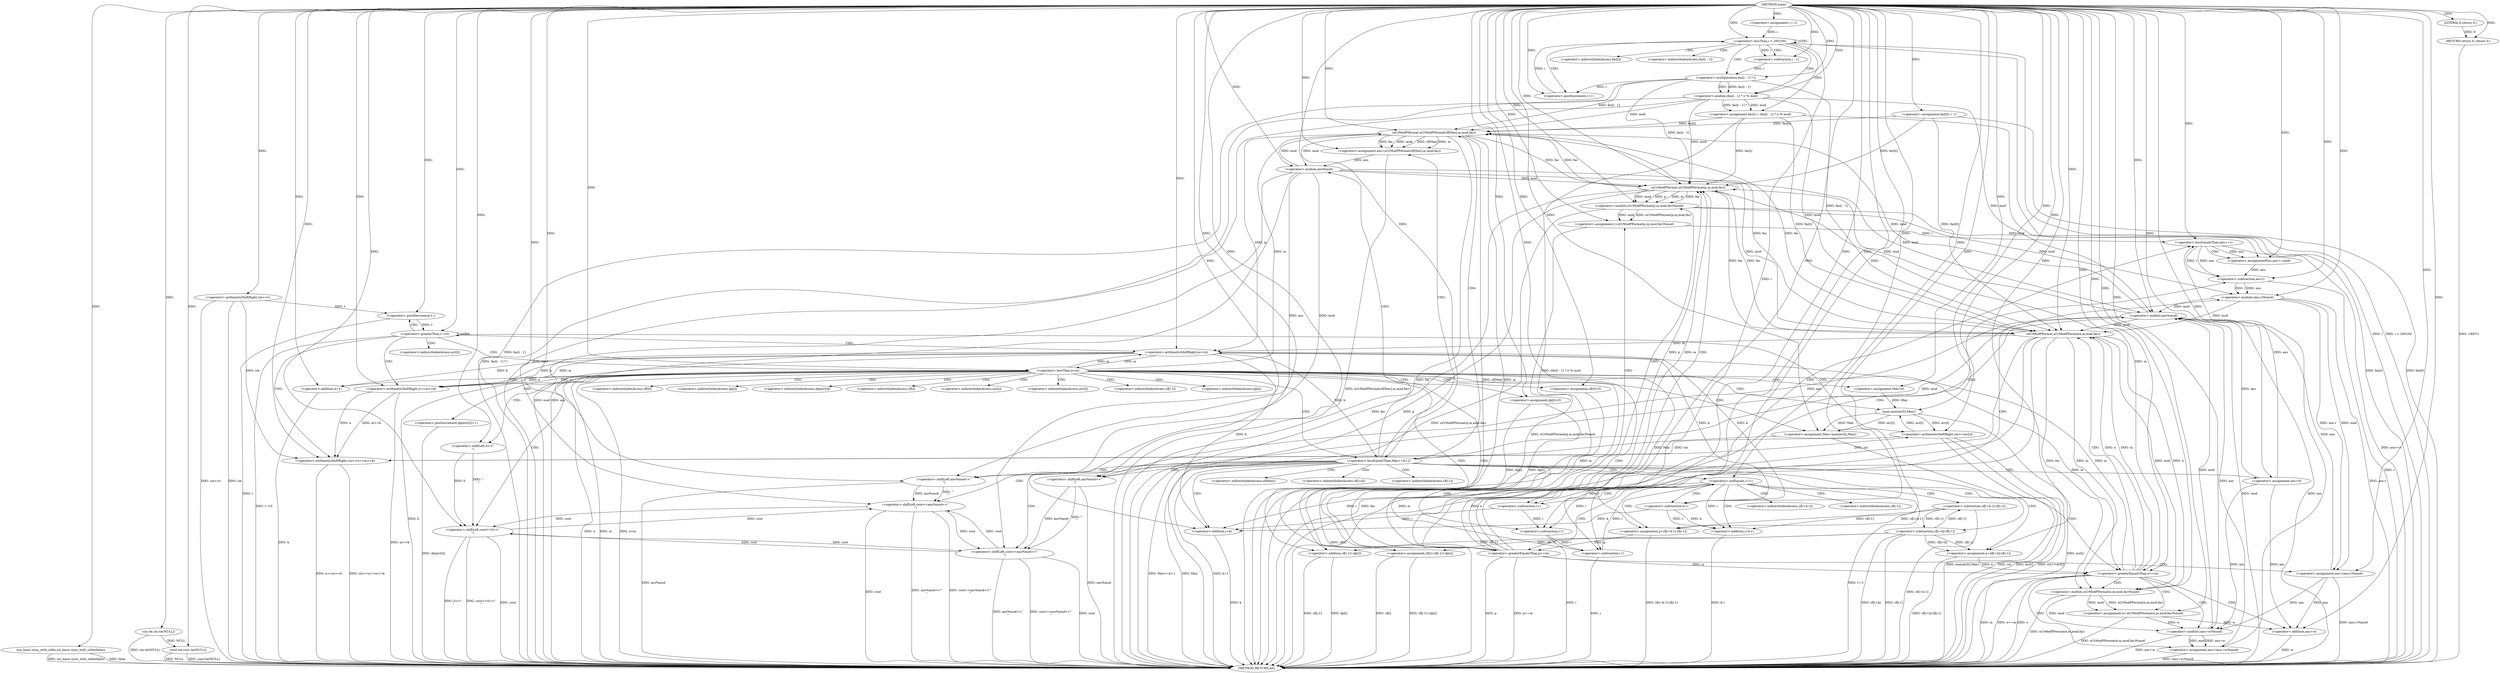 digraph "main" {  
"1000434" [label = "(METHOD,main)" ]
"1000683" [label = "(METHOD_RETURN,int)" ]
"1000436" [label = "(ios_base::sync_with_stdio,ios_base::sync_with_stdio(false))" ]
"1000438" [label = "(cin.tie,cin.tie(NULL))" ]
"1000440" [label = "(cout.tie,cout.tie(NULL))" ]
"1000443" [label = "(<operator>.assignment,fac[0] = 1)" ]
"1000473" [label = "(<operator>.arithmeticShiftRight,cin>>t)" ]
"1000681" [label = "(RETURN,return 0;,return 0;)" ]
"1000450" [label = "(<operator>.assignment,i = 1)" ]
"1000453" [label = "(<operator>.lessThan,i < 200100)" ]
"1000456" [label = "(<operator>.postIncrement,i++)" ]
"1000477" [label = "(<operator>.greaterThan,t-->0)" ]
"1000682" [label = "(LITERAL,0,return 0;)" ]
"1000459" [label = "(<operator>.assignment,fac[i] = (fac[i - 1] * i) % mod)" ]
"1000485" [label = "(<operator>.arithmeticShiftRight,cin>>n>>m>>k)" ]
"1000511" [label = "(<operator>.assignment,Max=0)" ]
"1000537" [label = "(<operator>.assignment,cf[0]=0)" ]
"1000478" [label = "(<operator>.postDecrement,t--)" ]
"1000494" [label = "(<operator>.arithmeticShiftRight,cin>>arr[i])" ]
"1000500" [label = "(<operator>.lessThan,n<m)" ]
"1000515" [label = "(<operator>.assignment,Max=max(arr[i],Max))" ]
"1000524" [label = "(<operator>.assignment,dp[i]=0)" ]
"1000530" [label = "(<operator>.postIncrement,dp[arr[i]]++)" ]
"1000543" [label = "(<operator>.assignment,cf[i]=cf[i-1]+dp[i])" ]
"1000557" [label = "(<operator>.lessEqualsThan,Max<=k+1)" ]
"1000463" [label = "(<operator>.modulo,(fac[i - 1] * i) % mod)" ]
"1000487" [label = "(<operator>.arithmeticShiftRight,n>>m>>k)" ]
"1000504" [label = "(<operator>.shiftLeft,cout<<0<<\"\n\")" ]
"1000564" [label = "(<operator>.assignment,ans=nCrModPFermat(cf[Max],m,mod,fac))" ]
"1000573" [label = "(<operator>.shiftLeft,cout<<ans%mod<<\"\n\")" ]
"1000464" [label = "(<operator>.multiplication,fac[i - 1] * i)" ]
"1000489" [label = "(<operator>.arithmeticShiftRight,m>>k)" ]
"1000517" [label = "(max,max(arr[i],Max))" ]
"1000547" [label = "(<operator>.addition,cf[i-1]+dp[i])" ]
"1000559" [label = "(<operator>.addition,k+1)" ]
"1000583" [label = "(<operator>.assignment,ans=0)" ]
"1000674" [label = "(<operator>.shiftLeft,cout<<ans%mod<<\"\n\")" ]
"1000506" [label = "(<operator>.shiftLeft,0<<\"\n\")" ]
"1000566" [label = "(nCrModPFermat,nCrModPFermat(cf[Max],m,mod,fac))" ]
"1000575" [label = "(<operator>.shiftLeft,ans%mod<<\"\n\")" ]
"1000639" [label = "(<operator>.assignment,e=cf[i+k]-cf[i-1])" ]
"1000467" [label = "(<operator>.subtraction,i - 1)" ]
"1000550" [label = "(<operator>.subtraction,i-1)" ]
"1000576" [label = "(<operator>.modulo,ans%mod)" ]
"1000588" [label = "(<operator>.notEquals,i!=1)" ]
"1000653" [label = "(<operator>.greaterEqualsThan,e>=m)" ]
"1000676" [label = "(<operator>.shiftLeft,ans%mod<<\"\n\")" ]
"1000593" [label = "(<operator>.assignment,p=cf[i+k-1]-cf[i-1])" ]
"1000641" [label = "(<operator>.subtraction,cf[i+k]-cf[i-1])" ]
"1000658" [label = "(<operator>.assignment,w=nCrModPFermat(e,m,mod,fac)%mod)" ]
"1000667" [label = "(<operator>.assignment,ans=(ans+w)%mod)" ]
"1000677" [label = "(<operator>.modulo,ans%mod)" ]
"1000609" [label = "(<operator>.greaterEqualsThan,p>=m)" ]
"1000595" [label = "(<operator>.subtraction,cf[i+k-1]-cf[i-1])" ]
"1000614" [label = "(<operator>.assignment,r=nCrModPFermat(p,m,mod,fac)%mod)" ]
"1000631" [label = "(<operator>.assignment,ans=(ans-r)%mod)" ]
"1000644" [label = "(<operator>.addition,i+k)" ]
"1000649" [label = "(<operator>.subtraction,i-1)" ]
"1000660" [label = "(<operator>.modulo,nCrModPFermat(e,m,mod,fac)%mod)" ]
"1000669" [label = "(<operator>.modulo,(ans+w)%mod)" ]
"1000624" [label = "(<operator>.lessEqualsThan,ans<=r)" ]
"1000661" [label = "(nCrModPFermat,nCrModPFermat(e,m,mod,fac))" ]
"1000670" [label = "(<operator>.addition,ans+w)" ]
"1000598" [label = "(<operator>.addition,i+k-1)" ]
"1000605" [label = "(<operator>.subtraction,i-1)" ]
"1000616" [label = "(<operator>.modulo,nCrModPFermat(p,m,mod,fac)%mod)" ]
"1000628" [label = "(<operator>.assignmentPlus,ans+=mod)" ]
"1000633" [label = "(<operator>.modulo,(ans-r)%mod)" ]
"1000600" [label = "(<operator>.subtraction,k-1)" ]
"1000617" [label = "(nCrModPFermat,nCrModPFermat(p,m,mod,fac))" ]
"1000634" [label = "(<operator>.subtraction,ans-r)" ]
"1000460" [label = "(<operator>.indirectIndexAccess,fac[i])" ]
"1000538" [label = "(<operator>.indirectIndexAccess,cf[0])" ]
"1000496" [label = "(<operator>.indirectIndexAccess,arr[i])" ]
"1000525" [label = "(<operator>.indirectIndexAccess,dp[i])" ]
"1000531" [label = "(<operator>.indirectIndexAccess,dp[arr[i]])" ]
"1000544" [label = "(<operator>.indirectIndexAccess,cf[i])" ]
"1000465" [label = "(<operator>.indirectIndexAccess,fac[i - 1])" ]
"1000518" [label = "(<operator>.indirectIndexAccess,arr[i])" ]
"1000533" [label = "(<operator>.indirectIndexAccess,arr[i])" ]
"1000548" [label = "(<operator>.indirectIndexAccess,cf[i-1])" ]
"1000553" [label = "(<operator>.indirectIndexAccess,dp[i])" ]
"1000567" [label = "(<operator>.indirectIndexAccess,cf[Max])" ]
"1000642" [label = "(<operator>.indirectIndexAccess,cf[i+k])" ]
"1000647" [label = "(<operator>.indirectIndexAccess,cf[i-1])" ]
"1000596" [label = "(<operator>.indirectIndexAccess,cf[i+k-1])" ]
"1000603" [label = "(<operator>.indirectIndexAccess,cf[i-1])" ]
  "1000681" -> "1000683"  [ label = "DDG: <RET>"] 
  "1000436" -> "1000683"  [ label = "DDG: ios_base::sync_with_stdio(false)"] 
  "1000438" -> "1000683"  [ label = "DDG: cin.tie(NULL)"] 
  "1000440" -> "1000683"  [ label = "DDG: NULL"] 
  "1000440" -> "1000683"  [ label = "DDG: cout.tie(NULL)"] 
  "1000443" -> "1000683"  [ label = "DDG: fac[0]"] 
  "1000453" -> "1000683"  [ label = "DDG: i"] 
  "1000453" -> "1000683"  [ label = "DDG: i < 200100"] 
  "1000473" -> "1000683"  [ label = "DDG: cin"] 
  "1000473" -> "1000683"  [ label = "DDG: cin>>t"] 
  "1000478" -> "1000683"  [ label = "DDG: t"] 
  "1000477" -> "1000683"  [ label = "DDG: t-->0"] 
  "1000489" -> "1000683"  [ label = "DDG: k"] 
  "1000487" -> "1000683"  [ label = "DDG: m>>k"] 
  "1000485" -> "1000683"  [ label = "DDG: n>>m>>k"] 
  "1000485" -> "1000683"  [ label = "DDG: cin>>n>>m>>k"] 
  "1000494" -> "1000683"  [ label = "DDG: cin"] 
  "1000494" -> "1000683"  [ label = "DDG: arr[i]"] 
  "1000494" -> "1000683"  [ label = "DDG: cin>>arr[i]"] 
  "1000500" -> "1000683"  [ label = "DDG: n"] 
  "1000500" -> "1000683"  [ label = "DDG: m"] 
  "1000500" -> "1000683"  [ label = "DDG: n<m"] 
  "1000517" -> "1000683"  [ label = "DDG: arr[i]"] 
  "1000515" -> "1000683"  [ label = "DDG: max(arr[i],Max)"] 
  "1000530" -> "1000683"  [ label = "DDG: dp[arr[i]]"] 
  "1000537" -> "1000683"  [ label = "DDG: cf[0]"] 
  "1000543" -> "1000683"  [ label = "DDG: cf[i]"] 
  "1000550" -> "1000683"  [ label = "DDG: i"] 
  "1000547" -> "1000683"  [ label = "DDG: cf[i-1]"] 
  "1000547" -> "1000683"  [ label = "DDG: dp[i]"] 
  "1000543" -> "1000683"  [ label = "DDG: cf[i-1]+dp[i]"] 
  "1000557" -> "1000683"  [ label = "DDG: Max"] 
  "1000559" -> "1000683"  [ label = "DDG: k"] 
  "1000557" -> "1000683"  [ label = "DDG: k+1"] 
  "1000557" -> "1000683"  [ label = "DDG: Max<=k+1"] 
  "1000588" -> "1000683"  [ label = "DDG: i!=1"] 
  "1000598" -> "1000683"  [ label = "DDG: k-1"] 
  "1000595" -> "1000683"  [ label = "DDG: cf[i+k-1]"] 
  "1000593" -> "1000683"  [ label = "DDG: cf[i+k-1]-cf[i-1]"] 
  "1000609" -> "1000683"  [ label = "DDG: p"] 
  "1000609" -> "1000683"  [ label = "DDG: p>=m"] 
  "1000617" -> "1000683"  [ label = "DDG: p"] 
  "1000617" -> "1000683"  [ label = "DDG: fac"] 
  "1000616" -> "1000683"  [ label = "DDG: nCrModPFermat(p,m,mod,fac)"] 
  "1000614" -> "1000683"  [ label = "DDG: nCrModPFermat(p,m,mod,fac)%mod"] 
  "1000624" -> "1000683"  [ label = "DDG: ans<=r"] 
  "1000634" -> "1000683"  [ label = "DDG: r"] 
  "1000633" -> "1000683"  [ label = "DDG: ans-r"] 
  "1000631" -> "1000683"  [ label = "DDG: (ans-r)%mod"] 
  "1000644" -> "1000683"  [ label = "DDG: k"] 
  "1000641" -> "1000683"  [ label = "DDG: cf[i+k]"] 
  "1000649" -> "1000683"  [ label = "DDG: i"] 
  "1000641" -> "1000683"  [ label = "DDG: cf[i-1]"] 
  "1000639" -> "1000683"  [ label = "DDG: cf[i+k]-cf[i-1]"] 
  "1000653" -> "1000683"  [ label = "DDG: e"] 
  "1000653" -> "1000683"  [ label = "DDG: m"] 
  "1000653" -> "1000683"  [ label = "DDG: e>=m"] 
  "1000661" -> "1000683"  [ label = "DDG: e"] 
  "1000661" -> "1000683"  [ label = "DDG: m"] 
  "1000661" -> "1000683"  [ label = "DDG: fac"] 
  "1000660" -> "1000683"  [ label = "DDG: nCrModPFermat(e,m,mod,fac)"] 
  "1000658" -> "1000683"  [ label = "DDG: nCrModPFermat(e,m,mod,fac)%mod"] 
  "1000670" -> "1000683"  [ label = "DDG: w"] 
  "1000669" -> "1000683"  [ label = "DDG: ans+w"] 
  "1000667" -> "1000683"  [ label = "DDG: (ans+w)%mod"] 
  "1000674" -> "1000683"  [ label = "DDG: cout"] 
  "1000677" -> "1000683"  [ label = "DDG: ans"] 
  "1000677" -> "1000683"  [ label = "DDG: mod"] 
  "1000676" -> "1000683"  [ label = "DDG: ans%mod"] 
  "1000674" -> "1000683"  [ label = "DDG: ans%mod<<\"\n\""] 
  "1000674" -> "1000683"  [ label = "DDG: cout<<ans%mod<<\"\n\""] 
  "1000566" -> "1000683"  [ label = "DDG: cf[Max]"] 
  "1000566" -> "1000683"  [ label = "DDG: m"] 
  "1000566" -> "1000683"  [ label = "DDG: fac"] 
  "1000564" -> "1000683"  [ label = "DDG: nCrModPFermat(cf[Max],m,mod,fac)"] 
  "1000573" -> "1000683"  [ label = "DDG: cout"] 
  "1000576" -> "1000683"  [ label = "DDG: ans"] 
  "1000576" -> "1000683"  [ label = "DDG: mod"] 
  "1000575" -> "1000683"  [ label = "DDG: ans%mod"] 
  "1000573" -> "1000683"  [ label = "DDG: ans%mod<<\"\n\""] 
  "1000573" -> "1000683"  [ label = "DDG: cout<<ans%mod<<\"\n\""] 
  "1000504" -> "1000683"  [ label = "DDG: cout"] 
  "1000504" -> "1000683"  [ label = "DDG: 0<<\"\n\""] 
  "1000504" -> "1000683"  [ label = "DDG: cout<<0<<\"\n\""] 
  "1000459" -> "1000683"  [ label = "DDG: fac[i]"] 
  "1000464" -> "1000683"  [ label = "DDG: fac[i - 1]"] 
  "1000463" -> "1000683"  [ label = "DDG: fac[i - 1] * i"] 
  "1000463" -> "1000683"  [ label = "DDG: mod"] 
  "1000459" -> "1000683"  [ label = "DDG: (fac[i - 1] * i) % mod"] 
  "1000436" -> "1000683"  [ label = "DDG: false"] 
  "1000434" -> "1000443"  [ label = "DDG: "] 
  "1000682" -> "1000681"  [ label = "DDG: 0"] 
  "1000434" -> "1000681"  [ label = "DDG: "] 
  "1000434" -> "1000436"  [ label = "DDG: "] 
  "1000434" -> "1000438"  [ label = "DDG: "] 
  "1000438" -> "1000440"  [ label = "DDG: NULL"] 
  "1000434" -> "1000440"  [ label = "DDG: "] 
  "1000434" -> "1000450"  [ label = "DDG: "] 
  "1000434" -> "1000473"  [ label = "DDG: "] 
  "1000434" -> "1000682"  [ label = "DDG: "] 
  "1000450" -> "1000453"  [ label = "DDG: i"] 
  "1000456" -> "1000453"  [ label = "DDG: i"] 
  "1000434" -> "1000453"  [ label = "DDG: "] 
  "1000464" -> "1000456"  [ label = "DDG: i"] 
  "1000434" -> "1000456"  [ label = "DDG: "] 
  "1000463" -> "1000459"  [ label = "DDG: fac[i - 1] * i"] 
  "1000463" -> "1000459"  [ label = "DDG: mod"] 
  "1000478" -> "1000477"  [ label = "DDG: t"] 
  "1000434" -> "1000477"  [ label = "DDG: "] 
  "1000434" -> "1000511"  [ label = "DDG: "] 
  "1000434" -> "1000537"  [ label = "DDG: "] 
  "1000473" -> "1000478"  [ label = "DDG: t"] 
  "1000434" -> "1000478"  [ label = "DDG: "] 
  "1000473" -> "1000485"  [ label = "DDG: cin"] 
  "1000494" -> "1000485"  [ label = "DDG: cin"] 
  "1000434" -> "1000485"  [ label = "DDG: "] 
  "1000487" -> "1000485"  [ label = "DDG: n"] 
  "1000487" -> "1000485"  [ label = "DDG: m>>k"] 
  "1000517" -> "1000515"  [ label = "DDG: arr[i]"] 
  "1000517" -> "1000515"  [ label = "DDG: Max"] 
  "1000434" -> "1000524"  [ label = "DDG: "] 
  "1000524" -> "1000543"  [ label = "DDG: dp[i]"] 
  "1000641" -> "1000543"  [ label = "DDG: cf[i-1]"] 
  "1000464" -> "1000463"  [ label = "DDG: i"] 
  "1000464" -> "1000463"  [ label = "DDG: fac[i - 1]"] 
  "1000434" -> "1000463"  [ label = "DDG: "] 
  "1000500" -> "1000487"  [ label = "DDG: n"] 
  "1000434" -> "1000487"  [ label = "DDG: "] 
  "1000489" -> "1000487"  [ label = "DDG: k"] 
  "1000489" -> "1000487"  [ label = "DDG: m"] 
  "1000485" -> "1000494"  [ label = "DDG: cin"] 
  "1000434" -> "1000494"  [ label = "DDG: "] 
  "1000517" -> "1000494"  [ label = "DDG: arr[i]"] 
  "1000487" -> "1000500"  [ label = "DDG: n"] 
  "1000434" -> "1000500"  [ label = "DDG: "] 
  "1000489" -> "1000500"  [ label = "DDG: m"] 
  "1000434" -> "1000515"  [ label = "DDG: "] 
  "1000515" -> "1000557"  [ label = "DDG: Max"] 
  "1000434" -> "1000557"  [ label = "DDG: "] 
  "1000489" -> "1000557"  [ label = "DDG: k"] 
  "1000566" -> "1000564"  [ label = "DDG: mod"] 
  "1000566" -> "1000564"  [ label = "DDG: cf[Max]"] 
  "1000566" -> "1000564"  [ label = "DDG: m"] 
  "1000566" -> "1000564"  [ label = "DDG: fac"] 
  "1000467" -> "1000464"  [ label = "DDG: i"] 
  "1000434" -> "1000464"  [ label = "DDG: "] 
  "1000500" -> "1000489"  [ label = "DDG: m"] 
  "1000653" -> "1000489"  [ label = "DDG: m"] 
  "1000661" -> "1000489"  [ label = "DDG: m"] 
  "1000566" -> "1000489"  [ label = "DDG: m"] 
  "1000434" -> "1000489"  [ label = "DDG: "] 
  "1000600" -> "1000489"  [ label = "DDG: k"] 
  "1000674" -> "1000504"  [ label = "DDG: cout"] 
  "1000573" -> "1000504"  [ label = "DDG: cout"] 
  "1000434" -> "1000504"  [ label = "DDG: "] 
  "1000506" -> "1000504"  [ label = "DDG: \"\n\""] 
  "1000506" -> "1000504"  [ label = "DDG: 0"] 
  "1000494" -> "1000517"  [ label = "DDG: arr[i]"] 
  "1000511" -> "1000517"  [ label = "DDG: Max"] 
  "1000434" -> "1000517"  [ label = "DDG: "] 
  "1000641" -> "1000547"  [ label = "DDG: cf[i-1]"] 
  "1000524" -> "1000547"  [ label = "DDG: dp[i]"] 
  "1000489" -> "1000559"  [ label = "DDG: k"] 
  "1000434" -> "1000559"  [ label = "DDG: "] 
  "1000434" -> "1000564"  [ label = "DDG: "] 
  "1000674" -> "1000573"  [ label = "DDG: cout"] 
  "1000504" -> "1000573"  [ label = "DDG: cout"] 
  "1000434" -> "1000573"  [ label = "DDG: "] 
  "1000575" -> "1000573"  [ label = "DDG: \"\n\""] 
  "1000575" -> "1000573"  [ label = "DDG: ans%mod"] 
  "1000434" -> "1000583"  [ label = "DDG: "] 
  "1000434" -> "1000506"  [ label = "DDG: "] 
  "1000677" -> "1000566"  [ label = "DDG: mod"] 
  "1000576" -> "1000566"  [ label = "DDG: mod"] 
  "1000463" -> "1000566"  [ label = "DDG: mod"] 
  "1000434" -> "1000566"  [ label = "DDG: "] 
  "1000500" -> "1000566"  [ label = "DDG: m"] 
  "1000443" -> "1000566"  [ label = "DDG: fac[0]"] 
  "1000617" -> "1000566"  [ label = "DDG: fac"] 
  "1000661" -> "1000566"  [ label = "DDG: fac"] 
  "1000459" -> "1000566"  [ label = "DDG: fac[i]"] 
  "1000464" -> "1000566"  [ label = "DDG: fac[i - 1]"] 
  "1000576" -> "1000575"  [ label = "DDG: mod"] 
  "1000576" -> "1000575"  [ label = "DDG: ans"] 
  "1000434" -> "1000575"  [ label = "DDG: "] 
  "1000641" -> "1000639"  [ label = "DDG: cf[i+k]"] 
  "1000641" -> "1000639"  [ label = "DDG: cf[i-1]"] 
  "1000573" -> "1000674"  [ label = "DDG: cout"] 
  "1000504" -> "1000674"  [ label = "DDG: cout"] 
  "1000434" -> "1000674"  [ label = "DDG: "] 
  "1000676" -> "1000674"  [ label = "DDG: ans%mod"] 
  "1000676" -> "1000674"  [ label = "DDG: \"\n\""] 
  "1000453" -> "1000467"  [ label = "DDG: i"] 
  "1000434" -> "1000467"  [ label = "DDG: "] 
  "1000453" -> "1000550"  [ label = "DDG: i"] 
  "1000649" -> "1000550"  [ label = "DDG: i"] 
  "1000434" -> "1000550"  [ label = "DDG: "] 
  "1000564" -> "1000576"  [ label = "DDG: ans"] 
  "1000434" -> "1000576"  [ label = "DDG: "] 
  "1000566" -> "1000576"  [ label = "DDG: mod"] 
  "1000434" -> "1000639"  [ label = "DDG: "] 
  "1000677" -> "1000676"  [ label = "DDG: mod"] 
  "1000677" -> "1000676"  [ label = "DDG: ans"] 
  "1000434" -> "1000676"  [ label = "DDG: "] 
  "1000550" -> "1000588"  [ label = "DDG: i"] 
  "1000434" -> "1000588"  [ label = "DDG: "] 
  "1000595" -> "1000593"  [ label = "DDG: cf[i+k-1]"] 
  "1000595" -> "1000593"  [ label = "DDG: cf[i-1]"] 
  "1000595" -> "1000641"  [ label = "DDG: cf[i-1]"] 
  "1000639" -> "1000653"  [ label = "DDG: e"] 
  "1000434" -> "1000653"  [ label = "DDG: "] 
  "1000500" -> "1000653"  [ label = "DDG: m"] 
  "1000609" -> "1000653"  [ label = "DDG: m"] 
  "1000617" -> "1000653"  [ label = "DDG: m"] 
  "1000660" -> "1000658"  [ label = "DDG: mod"] 
  "1000660" -> "1000658"  [ label = "DDG: nCrModPFermat(e,m,mod,fac)"] 
  "1000669" -> "1000667"  [ label = "DDG: mod"] 
  "1000669" -> "1000667"  [ label = "DDG: ans+w"] 
  "1000583" -> "1000677"  [ label = "DDG: ans"] 
  "1000631" -> "1000677"  [ label = "DDG: ans"] 
  "1000667" -> "1000677"  [ label = "DDG: ans"] 
  "1000434" -> "1000677"  [ label = "DDG: "] 
  "1000633" -> "1000677"  [ label = "DDG: mod"] 
  "1000669" -> "1000677"  [ label = "DDG: mod"] 
  "1000576" -> "1000677"  [ label = "DDG: mod"] 
  "1000463" -> "1000677"  [ label = "DDG: mod"] 
  "1000434" -> "1000593"  [ label = "DDG: "] 
  "1000434" -> "1000658"  [ label = "DDG: "] 
  "1000434" -> "1000667"  [ label = "DDG: "] 
  "1000641" -> "1000595"  [ label = "DDG: cf[i-1]"] 
  "1000593" -> "1000609"  [ label = "DDG: p"] 
  "1000434" -> "1000609"  [ label = "DDG: "] 
  "1000500" -> "1000609"  [ label = "DDG: m"] 
  "1000616" -> "1000614"  [ label = "DDG: mod"] 
  "1000616" -> "1000614"  [ label = "DDG: nCrModPFermat(p,m,mod,fac)"] 
  "1000633" -> "1000631"  [ label = "DDG: ans-r"] 
  "1000633" -> "1000631"  [ label = "DDG: mod"] 
  "1000588" -> "1000644"  [ label = "DDG: i"] 
  "1000605" -> "1000644"  [ label = "DDG: i"] 
  "1000434" -> "1000644"  [ label = "DDG: "] 
  "1000600" -> "1000644"  [ label = "DDG: k"] 
  "1000489" -> "1000644"  [ label = "DDG: k"] 
  "1000434" -> "1000649"  [ label = "DDG: "] 
  "1000588" -> "1000649"  [ label = "DDG: i"] 
  "1000605" -> "1000649"  [ label = "DDG: i"] 
  "1000661" -> "1000660"  [ label = "DDG: fac"] 
  "1000661" -> "1000660"  [ label = "DDG: e"] 
  "1000661" -> "1000660"  [ label = "DDG: m"] 
  "1000661" -> "1000660"  [ label = "DDG: mod"] 
  "1000434" -> "1000660"  [ label = "DDG: "] 
  "1000658" -> "1000669"  [ label = "DDG: w"] 
  "1000434" -> "1000669"  [ label = "DDG: "] 
  "1000583" -> "1000669"  [ label = "DDG: ans"] 
  "1000631" -> "1000669"  [ label = "DDG: ans"] 
  "1000660" -> "1000669"  [ label = "DDG: mod"] 
  "1000434" -> "1000614"  [ label = "DDG: "] 
  "1000434" -> "1000631"  [ label = "DDG: "] 
  "1000653" -> "1000661"  [ label = "DDG: e"] 
  "1000434" -> "1000661"  [ label = "DDG: "] 
  "1000443" -> "1000661"  [ label = "DDG: fac[0]"] 
  "1000617" -> "1000661"  [ label = "DDG: fac"] 
  "1000566" -> "1000661"  [ label = "DDG: fac"] 
  "1000459" -> "1000661"  [ label = "DDG: fac[i]"] 
  "1000464" -> "1000661"  [ label = "DDG: fac[i - 1]"] 
  "1000653" -> "1000661"  [ label = "DDG: m"] 
  "1000633" -> "1000661"  [ label = "DDG: mod"] 
  "1000677" -> "1000661"  [ label = "DDG: mod"] 
  "1000576" -> "1000661"  [ label = "DDG: mod"] 
  "1000463" -> "1000661"  [ label = "DDG: mod"] 
  "1000583" -> "1000670"  [ label = "DDG: ans"] 
  "1000631" -> "1000670"  [ label = "DDG: ans"] 
  "1000434" -> "1000670"  [ label = "DDG: "] 
  "1000658" -> "1000670"  [ label = "DDG: w"] 
  "1000588" -> "1000598"  [ label = "DDG: i"] 
  "1000434" -> "1000598"  [ label = "DDG: "] 
  "1000600" -> "1000598"  [ label = "DDG: 1"] 
  "1000600" -> "1000598"  [ label = "DDG: k"] 
  "1000434" -> "1000605"  [ label = "DDG: "] 
  "1000588" -> "1000605"  [ label = "DDG: i"] 
  "1000617" -> "1000616"  [ label = "DDG: m"] 
  "1000617" -> "1000616"  [ label = "DDG: fac"] 
  "1000617" -> "1000616"  [ label = "DDG: mod"] 
  "1000617" -> "1000616"  [ label = "DDG: p"] 
  "1000434" -> "1000616"  [ label = "DDG: "] 
  "1000583" -> "1000624"  [ label = "DDG: ans"] 
  "1000434" -> "1000624"  [ label = "DDG: "] 
  "1000614" -> "1000624"  [ label = "DDG: r"] 
  "1000616" -> "1000628"  [ label = "DDG: mod"] 
  "1000434" -> "1000628"  [ label = "DDG: "] 
  "1000634" -> "1000633"  [ label = "DDG: r"] 
  "1000634" -> "1000633"  [ label = "DDG: ans"] 
  "1000616" -> "1000633"  [ label = "DDG: mod"] 
  "1000434" -> "1000633"  [ label = "DDG: "] 
  "1000434" -> "1000600"  [ label = "DDG: "] 
  "1000489" -> "1000600"  [ label = "DDG: k"] 
  "1000609" -> "1000617"  [ label = "DDG: p"] 
  "1000434" -> "1000617"  [ label = "DDG: "] 
  "1000609" -> "1000617"  [ label = "DDG: m"] 
  "1000443" -> "1000617"  [ label = "DDG: fac[0]"] 
  "1000661" -> "1000617"  [ label = "DDG: fac"] 
  "1000566" -> "1000617"  [ label = "DDG: fac"] 
  "1000459" -> "1000617"  [ label = "DDG: fac[i]"] 
  "1000464" -> "1000617"  [ label = "DDG: fac[i - 1]"] 
  "1000677" -> "1000617"  [ label = "DDG: mod"] 
  "1000576" -> "1000617"  [ label = "DDG: mod"] 
  "1000463" -> "1000617"  [ label = "DDG: mod"] 
  "1000624" -> "1000628"  [ label = "DDG: ans"] 
  "1000624" -> "1000634"  [ label = "DDG: ans"] 
  "1000628" -> "1000634"  [ label = "DDG: ans"] 
  "1000434" -> "1000634"  [ label = "DDG: "] 
  "1000624" -> "1000634"  [ label = "DDG: r"] 
  "1000453" -> "1000465"  [ label = "CDG: "] 
  "1000453" -> "1000456"  [ label = "CDG: "] 
  "1000453" -> "1000464"  [ label = "CDG: "] 
  "1000453" -> "1000467"  [ label = "CDG: "] 
  "1000453" -> "1000453"  [ label = "CDG: "] 
  "1000453" -> "1000463"  [ label = "CDG: "] 
  "1000453" -> "1000459"  [ label = "CDG: "] 
  "1000453" -> "1000460"  [ label = "CDG: "] 
  "1000477" -> "1000500"  [ label = "CDG: "] 
  "1000477" -> "1000477"  [ label = "CDG: "] 
  "1000477" -> "1000496"  [ label = "CDG: "] 
  "1000477" -> "1000494"  [ label = "CDG: "] 
  "1000477" -> "1000485"  [ label = "CDG: "] 
  "1000477" -> "1000478"  [ label = "CDG: "] 
  "1000477" -> "1000487"  [ label = "CDG: "] 
  "1000477" -> "1000489"  [ label = "CDG: "] 
  "1000500" -> "1000550"  [ label = "CDG: "] 
  "1000500" -> "1000537"  [ label = "CDG: "] 
  "1000500" -> "1000533"  [ label = "CDG: "] 
  "1000500" -> "1000543"  [ label = "CDG: "] 
  "1000500" -> "1000504"  [ label = "CDG: "] 
  "1000500" -> "1000518"  [ label = "CDG: "] 
  "1000500" -> "1000524"  [ label = "CDG: "] 
  "1000500" -> "1000525"  [ label = "CDG: "] 
  "1000500" -> "1000506"  [ label = "CDG: "] 
  "1000500" -> "1000548"  [ label = "CDG: "] 
  "1000500" -> "1000517"  [ label = "CDG: "] 
  "1000500" -> "1000511"  [ label = "CDG: "] 
  "1000500" -> "1000559"  [ label = "CDG: "] 
  "1000500" -> "1000530"  [ label = "CDG: "] 
  "1000500" -> "1000538"  [ label = "CDG: "] 
  "1000500" -> "1000547"  [ label = "CDG: "] 
  "1000500" -> "1000544"  [ label = "CDG: "] 
  "1000500" -> "1000553"  [ label = "CDG: "] 
  "1000500" -> "1000557"  [ label = "CDG: "] 
  "1000500" -> "1000515"  [ label = "CDG: "] 
  "1000500" -> "1000531"  [ label = "CDG: "] 
  "1000557" -> "1000644"  [ label = "CDG: "] 
  "1000557" -> "1000567"  [ label = "CDG: "] 
  "1000557" -> "1000676"  [ label = "CDG: "] 
  "1000557" -> "1000642"  [ label = "CDG: "] 
  "1000557" -> "1000566"  [ label = "CDG: "] 
  "1000557" -> "1000639"  [ label = "CDG: "] 
  "1000557" -> "1000573"  [ label = "CDG: "] 
  "1000557" -> "1000653"  [ label = "CDG: "] 
  "1000557" -> "1000649"  [ label = "CDG: "] 
  "1000557" -> "1000564"  [ label = "CDG: "] 
  "1000557" -> "1000641"  [ label = "CDG: "] 
  "1000557" -> "1000647"  [ label = "CDG: "] 
  "1000557" -> "1000576"  [ label = "CDG: "] 
  "1000557" -> "1000674"  [ label = "CDG: "] 
  "1000557" -> "1000588"  [ label = "CDG: "] 
  "1000557" -> "1000677"  [ label = "CDG: "] 
  "1000557" -> "1000575"  [ label = "CDG: "] 
  "1000557" -> "1000583"  [ label = "CDG: "] 
  "1000588" -> "1000600"  [ label = "CDG: "] 
  "1000588" -> "1000598"  [ label = "CDG: "] 
  "1000588" -> "1000593"  [ label = "CDG: "] 
  "1000588" -> "1000595"  [ label = "CDG: "] 
  "1000588" -> "1000596"  [ label = "CDG: "] 
  "1000588" -> "1000605"  [ label = "CDG: "] 
  "1000588" -> "1000609"  [ label = "CDG: "] 
  "1000588" -> "1000603"  [ label = "CDG: "] 
  "1000653" -> "1000670"  [ label = "CDG: "] 
  "1000653" -> "1000661"  [ label = "CDG: "] 
  "1000653" -> "1000667"  [ label = "CDG: "] 
  "1000653" -> "1000660"  [ label = "CDG: "] 
  "1000653" -> "1000658"  [ label = "CDG: "] 
  "1000653" -> "1000669"  [ label = "CDG: "] 
  "1000609" -> "1000614"  [ label = "CDG: "] 
  "1000609" -> "1000631"  [ label = "CDG: "] 
  "1000609" -> "1000634"  [ label = "CDG: "] 
  "1000609" -> "1000616"  [ label = "CDG: "] 
  "1000609" -> "1000624"  [ label = "CDG: "] 
  "1000609" -> "1000633"  [ label = "CDG: "] 
  "1000609" -> "1000617"  [ label = "CDG: "] 
  "1000624" -> "1000628"  [ label = "CDG: "] 
}
